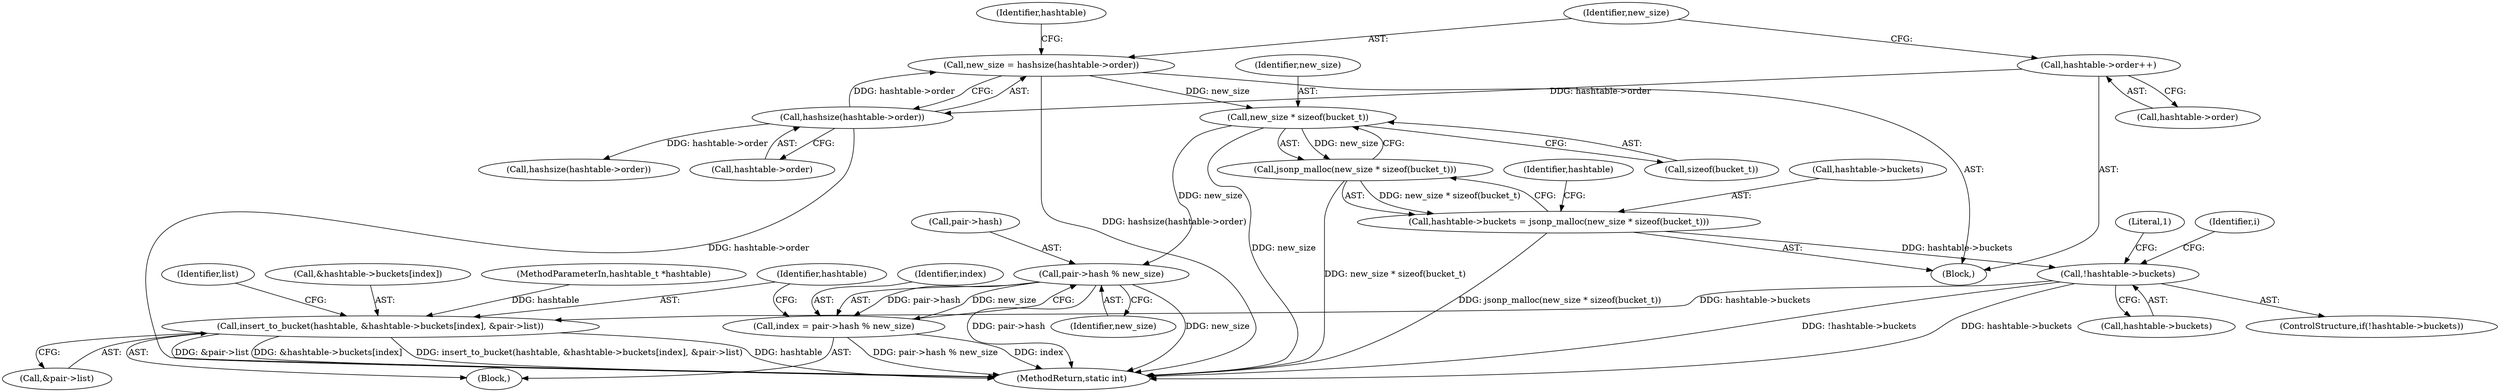 digraph "0_jansson_8f80c2d83808150724d31793e6ade92749b1faa4_2@API" {
"1000128" [label="(Call,new_size * sizeof(bucket_t))"];
"1000117" [label="(Call,new_size = hashsize(hashtable->order))"];
"1000119" [label="(Call,hashsize(hashtable->order))"];
"1000113" [label="(Call,hashtable->order++)"];
"1000127" [label="(Call,jsonp_malloc(new_size * sizeof(bucket_t)))"];
"1000123" [label="(Call,hashtable->buckets = jsonp_malloc(new_size * sizeof(bucket_t)))"];
"1000133" [label="(Call,!hashtable->buckets)"];
"1000212" [label="(Call,insert_to_bucket(hashtable, &hashtable->buckets[index], &pair->list))"];
"1000207" [label="(Call,pair->hash % new_size)"];
"1000205" [label="(Call,index = pair->hash % new_size)"];
"1000146" [label="(Call,hashsize(hashtable->order))"];
"1000139" [label="(Literal,1)"];
"1000195" [label="(Block,)"];
"1000113" [label="(Call,hashtable->order++)"];
"1000114" [label="(Call,hashtable->order)"];
"1000214" [label="(Call,&hashtable->buckets[index])"];
"1000101" [label="(MethodParameterIn,hashtable_t *hashtable)"];
"1000118" [label="(Identifier,new_size)"];
"1000125" [label="(Identifier,hashtable)"];
"1000206" [label="(Identifier,index)"];
"1000207" [label="(Call,pair->hash % new_size)"];
"1000128" [label="(Call,new_size * sizeof(bucket_t))"];
"1000213" [label="(Identifier,hashtable)"];
"1000205" [label="(Call,index = pair->hash % new_size)"];
"1000133" [label="(Call,!hashtable->buckets)"];
"1000208" [label="(Call,pair->hash)"];
"1000226" [label="(MethodReturn,static int)"];
"1000193" [label="(Identifier,list)"];
"1000129" [label="(Identifier,new_size)"];
"1000212" [label="(Call,insert_to_bucket(hashtable, &hashtable->buckets[index], &pair->list))"];
"1000142" [label="(Identifier,i)"];
"1000130" [label="(Call,sizeof(bucket_t))"];
"1000102" [label="(Block,)"];
"1000123" [label="(Call,hashtable->buckets = jsonp_malloc(new_size * sizeof(bucket_t)))"];
"1000135" [label="(Identifier,hashtable)"];
"1000134" [label="(Call,hashtable->buckets)"];
"1000220" [label="(Call,&pair->list)"];
"1000132" [label="(ControlStructure,if(!hashtable->buckets))"];
"1000127" [label="(Call,jsonp_malloc(new_size * sizeof(bucket_t)))"];
"1000117" [label="(Call,new_size = hashsize(hashtable->order))"];
"1000120" [label="(Call,hashtable->order)"];
"1000124" [label="(Call,hashtable->buckets)"];
"1000119" [label="(Call,hashsize(hashtable->order))"];
"1000211" [label="(Identifier,new_size)"];
"1000128" -> "1000127"  [label="AST: "];
"1000128" -> "1000130"  [label="CFG: "];
"1000129" -> "1000128"  [label="AST: "];
"1000130" -> "1000128"  [label="AST: "];
"1000127" -> "1000128"  [label="CFG: "];
"1000128" -> "1000226"  [label="DDG: new_size"];
"1000128" -> "1000127"  [label="DDG: new_size"];
"1000117" -> "1000128"  [label="DDG: new_size"];
"1000128" -> "1000207"  [label="DDG: new_size"];
"1000117" -> "1000102"  [label="AST: "];
"1000117" -> "1000119"  [label="CFG: "];
"1000118" -> "1000117"  [label="AST: "];
"1000119" -> "1000117"  [label="AST: "];
"1000125" -> "1000117"  [label="CFG: "];
"1000117" -> "1000226"  [label="DDG: hashsize(hashtable->order)"];
"1000119" -> "1000117"  [label="DDG: hashtable->order"];
"1000119" -> "1000120"  [label="CFG: "];
"1000120" -> "1000119"  [label="AST: "];
"1000119" -> "1000226"  [label="DDG: hashtable->order"];
"1000113" -> "1000119"  [label="DDG: hashtable->order"];
"1000119" -> "1000146"  [label="DDG: hashtable->order"];
"1000113" -> "1000102"  [label="AST: "];
"1000113" -> "1000114"  [label="CFG: "];
"1000114" -> "1000113"  [label="AST: "];
"1000118" -> "1000113"  [label="CFG: "];
"1000127" -> "1000123"  [label="AST: "];
"1000123" -> "1000127"  [label="CFG: "];
"1000127" -> "1000226"  [label="DDG: new_size * sizeof(bucket_t)"];
"1000127" -> "1000123"  [label="DDG: new_size * sizeof(bucket_t)"];
"1000123" -> "1000102"  [label="AST: "];
"1000124" -> "1000123"  [label="AST: "];
"1000135" -> "1000123"  [label="CFG: "];
"1000123" -> "1000226"  [label="DDG: jsonp_malloc(new_size * sizeof(bucket_t))"];
"1000123" -> "1000133"  [label="DDG: hashtable->buckets"];
"1000133" -> "1000132"  [label="AST: "];
"1000133" -> "1000134"  [label="CFG: "];
"1000134" -> "1000133"  [label="AST: "];
"1000139" -> "1000133"  [label="CFG: "];
"1000142" -> "1000133"  [label="CFG: "];
"1000133" -> "1000226"  [label="DDG: !hashtable->buckets"];
"1000133" -> "1000226"  [label="DDG: hashtable->buckets"];
"1000133" -> "1000212"  [label="DDG: hashtable->buckets"];
"1000212" -> "1000195"  [label="AST: "];
"1000212" -> "1000220"  [label="CFG: "];
"1000213" -> "1000212"  [label="AST: "];
"1000214" -> "1000212"  [label="AST: "];
"1000220" -> "1000212"  [label="AST: "];
"1000193" -> "1000212"  [label="CFG: "];
"1000212" -> "1000226"  [label="DDG: &hashtable->buckets[index]"];
"1000212" -> "1000226"  [label="DDG: insert_to_bucket(hashtable, &hashtable->buckets[index], &pair->list)"];
"1000212" -> "1000226"  [label="DDG: hashtable"];
"1000212" -> "1000226"  [label="DDG: &pair->list"];
"1000101" -> "1000212"  [label="DDG: hashtable"];
"1000207" -> "1000205"  [label="AST: "];
"1000207" -> "1000211"  [label="CFG: "];
"1000208" -> "1000207"  [label="AST: "];
"1000211" -> "1000207"  [label="AST: "];
"1000205" -> "1000207"  [label="CFG: "];
"1000207" -> "1000226"  [label="DDG: pair->hash"];
"1000207" -> "1000226"  [label="DDG: new_size"];
"1000207" -> "1000205"  [label="DDG: pair->hash"];
"1000207" -> "1000205"  [label="DDG: new_size"];
"1000205" -> "1000195"  [label="AST: "];
"1000206" -> "1000205"  [label="AST: "];
"1000213" -> "1000205"  [label="CFG: "];
"1000205" -> "1000226"  [label="DDG: index"];
"1000205" -> "1000226"  [label="DDG: pair->hash % new_size"];
}
